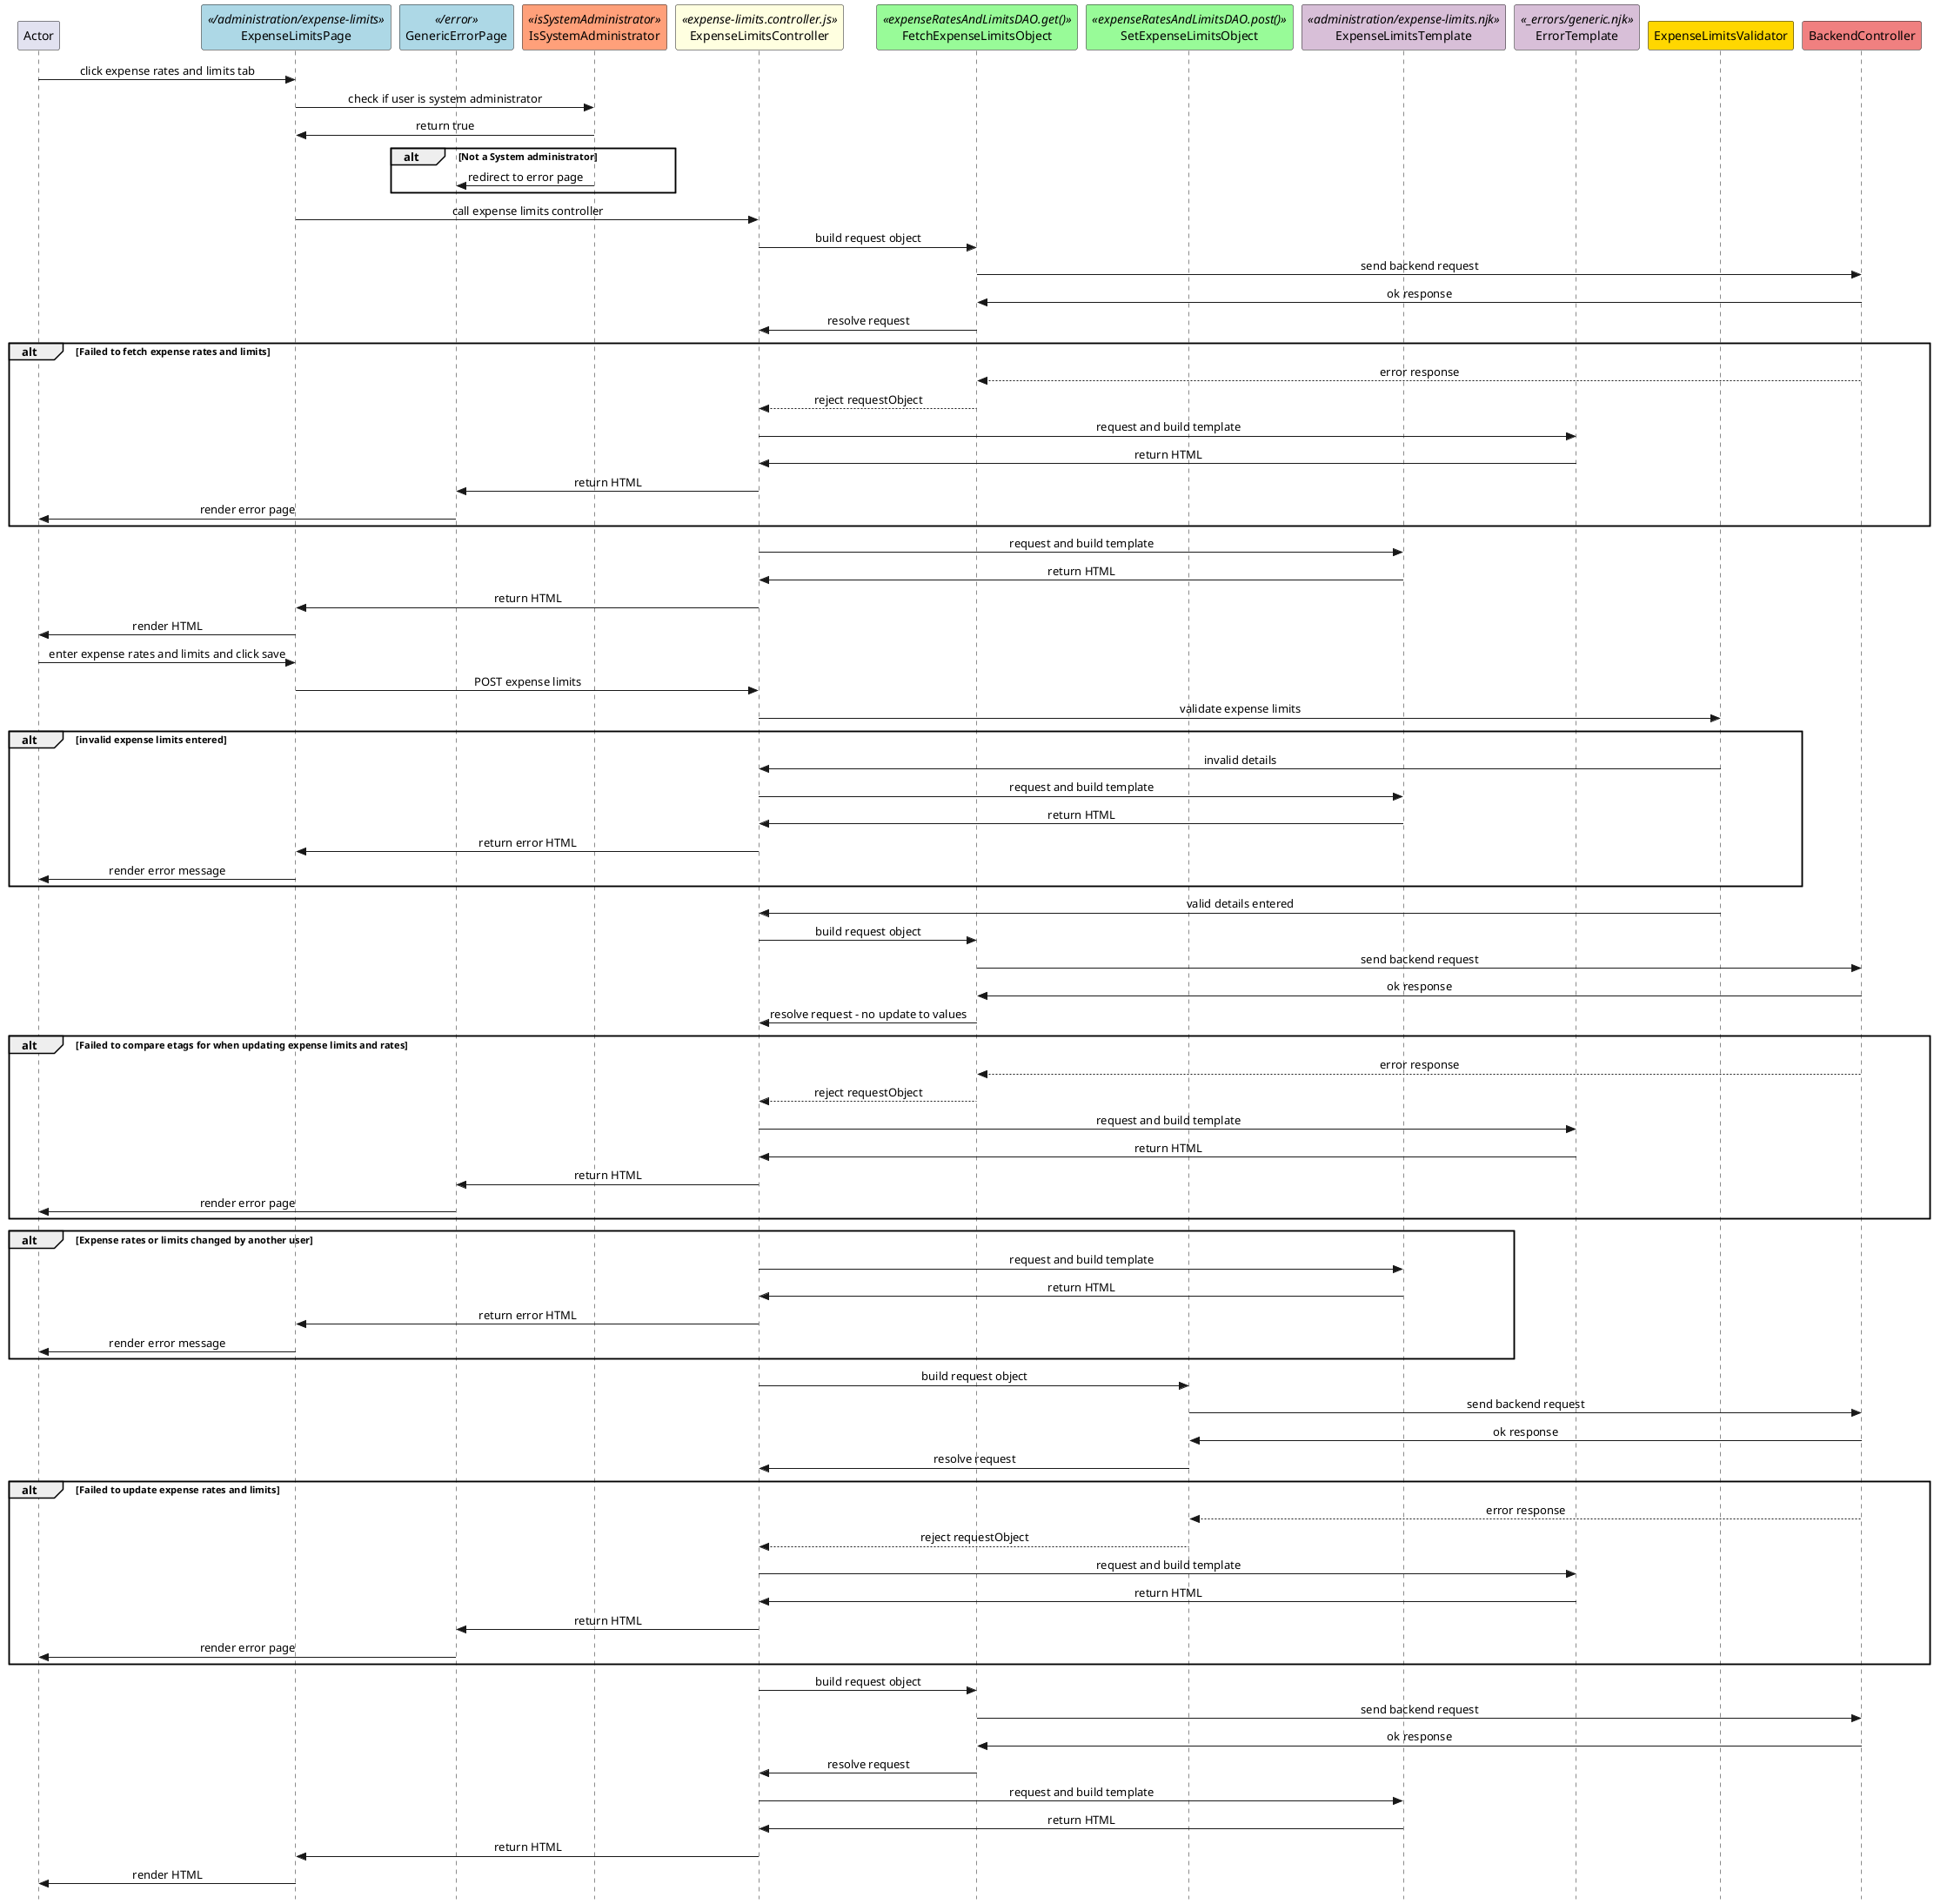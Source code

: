 @startuml update-expense-rates-and-limits

skinparam Style strictuml 
skinparam SequenceMessageAlignment center

participant Actor

''' LOCAL ROUTING
participant ExpenseLimitsPage <</administration/expense-limits>> #LightBlue
participant GenericErrorPage <</error>> #LightBlue

''' AUTHENTICATION
participant IsSystemAdministrator <<isSystemAdministrator>> #LightSalmon

''' CONTROLLER
participant ExpenseLimitsController <<expense-limits.controller.js>> #LightYellow

''' REQUEST OBJECTS
participant FetchExpenseLimitsObject <<expenseRatesAndLimitsDAO.get()>> #PaleGreen
participant SetExpenseLimitsObject <<expenseRatesAndLimitsDAO.post()>> #PaleGreen

''' TEMPLATES
participant ExpenseLimitsTemplate <<administration/expense-limits.njk>> #Thistle
participant ErrorTemplate <<_errors/generic.njk>> #Thistle

''' FILTERS AND VALIDATORS
participant ExpenseLimitsValidator #Gold

''' BACKEND CONTROLLER
participant BackendController #LightCoral

Actor -> ExpenseLimitsPage : click expense rates and limits tab
ExpenseLimitsPage -> IsSystemAdministrator : check if user is system administrator
IsSystemAdministrator -> ExpenseLimitsPage : return true

alt Not a System administrator
  IsSystemAdministrator -> GenericErrorPage : redirect to error page
end

ExpenseLimitsPage -> ExpenseLimitsController : call expense limits controller
 
ExpenseLimitsController -> FetchExpenseLimitsObject : build request object
FetchExpenseLimitsObject -> BackendController : send backend request
FetchExpenseLimitsObject <- BackendController : ok response
ExpenseLimitsController <- FetchExpenseLimitsObject : resolve request

alt Failed to fetch expense rates and limits
    FetchExpenseLimitsObject <-- BackendController : error response
    ExpenseLimitsController <-- FetchExpenseLimitsObject : reject requestObject
    ExpenseLimitsController -> ErrorTemplate : request and build template
    ExpenseLimitsController <- ErrorTemplate : return HTML
    GenericErrorPage <- ExpenseLimitsController : return HTML
    Actor <- GenericErrorPage : render error page
end

ExpenseLimitsController -> ExpenseLimitsTemplate : request and build template
ExpenseLimitsController <- ExpenseLimitsTemplate : return HTML
ExpenseLimitsPage <- ExpenseLimitsController : return HTML
Actor <- ExpenseLimitsPage : render HTML

Actor -> ExpenseLimitsPage : enter expense rates and limits and click save

ExpenseLimitsPage -> ExpenseLimitsController : POST expense limits
ExpenseLimitsController -> ExpenseLimitsValidator : validate expense limits

alt invalid expense limits entered
  ExpenseLimitsController <- ExpenseLimitsValidator : invalid details
  ExpenseLimitsController -> ExpenseLimitsTemplate : request and build template
  ExpenseLimitsController <- ExpenseLimitsTemplate : return HTML
  ExpenseLimitsPage <- ExpenseLimitsController : return error HTML
  Actor <- ExpenseLimitsPage : render error message
end

ExpenseLimitsController <- ExpenseLimitsValidator : valid details entered

ExpenseLimitsController -> FetchExpenseLimitsObject : build request object
FetchExpenseLimitsObject -> BackendController : send backend request
FetchExpenseLimitsObject <- BackendController : ok response
ExpenseLimitsController <- FetchExpenseLimitsObject : resolve request - no update to values

alt Failed to compare etags for when updating expense limits and rates
    FetchExpenseLimitsObject <-- BackendController : error response
    ExpenseLimitsController <-- FetchExpenseLimitsObject : reject requestObject
    ExpenseLimitsController -> ErrorTemplate : request and build template
    ExpenseLimitsController <- ErrorTemplate : return HTML
    GenericErrorPage <- ExpenseLimitsController : return HTML
    Actor <- GenericErrorPage : render error page
end

alt Expense rates or limits changed by another user 
  ExpenseLimitsController -> ExpenseLimitsTemplate : request and build template
  ExpenseLimitsController <- ExpenseLimitsTemplate : return HTML
  ExpenseLimitsPage <- ExpenseLimitsController : return error HTML
  Actor <- ExpenseLimitsPage : render error message
end

ExpenseLimitsController -> SetExpenseLimitsObject : build request object
SetExpenseLimitsObject -> BackendController : send backend request
SetExpenseLimitsObject <- BackendController : ok response
ExpenseLimitsController <- SetExpenseLimitsObject : resolve request

alt Failed to update expense rates and limits
    SetExpenseLimitsObject <-- BackendController : error response
    ExpenseLimitsController <-- SetExpenseLimitsObject : reject requestObject
    ExpenseLimitsController -> ErrorTemplate : request and build template
    ExpenseLimitsController <- ErrorTemplate : return HTML
    GenericErrorPage <- ExpenseLimitsController : return HTML
    Actor <- GenericErrorPage : render error page
end

ExpenseLimitsController -> FetchExpenseLimitsObject : build request object
FetchExpenseLimitsObject -> BackendController : send backend request
FetchExpenseLimitsObject <- BackendController : ok response
ExpenseLimitsController <- FetchExpenseLimitsObject : resolve request
ExpenseLimitsController -> ExpenseLimitsTemplate : request and build template
ExpenseLimitsController <- ExpenseLimitsTemplate : return HTML
ExpenseLimitsPage <- ExpenseLimitsController : return HTML
Actor <- ExpenseLimitsPage : render HTML

@enduml
